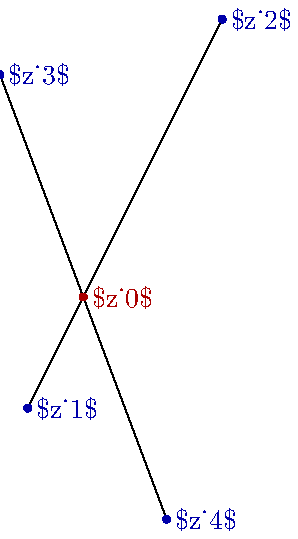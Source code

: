 beginfig(1);
  z1 = (10, 50); 
  z2 = (80, 190);
  z3 = (0, 170);
  z4 = (60, 10);

  z0 = whatever [z1, z2] = whatever [z3, z4];

  draw z1--z2; draw z3--z4;

  forsuffixes @=0,1,2,3,4: 
    dotlabel.rt("$z_" & decimal @ & "$", z@) 
      withcolor 2/3 if @=0: red else: blue fi; 
  endfor
endfig;
